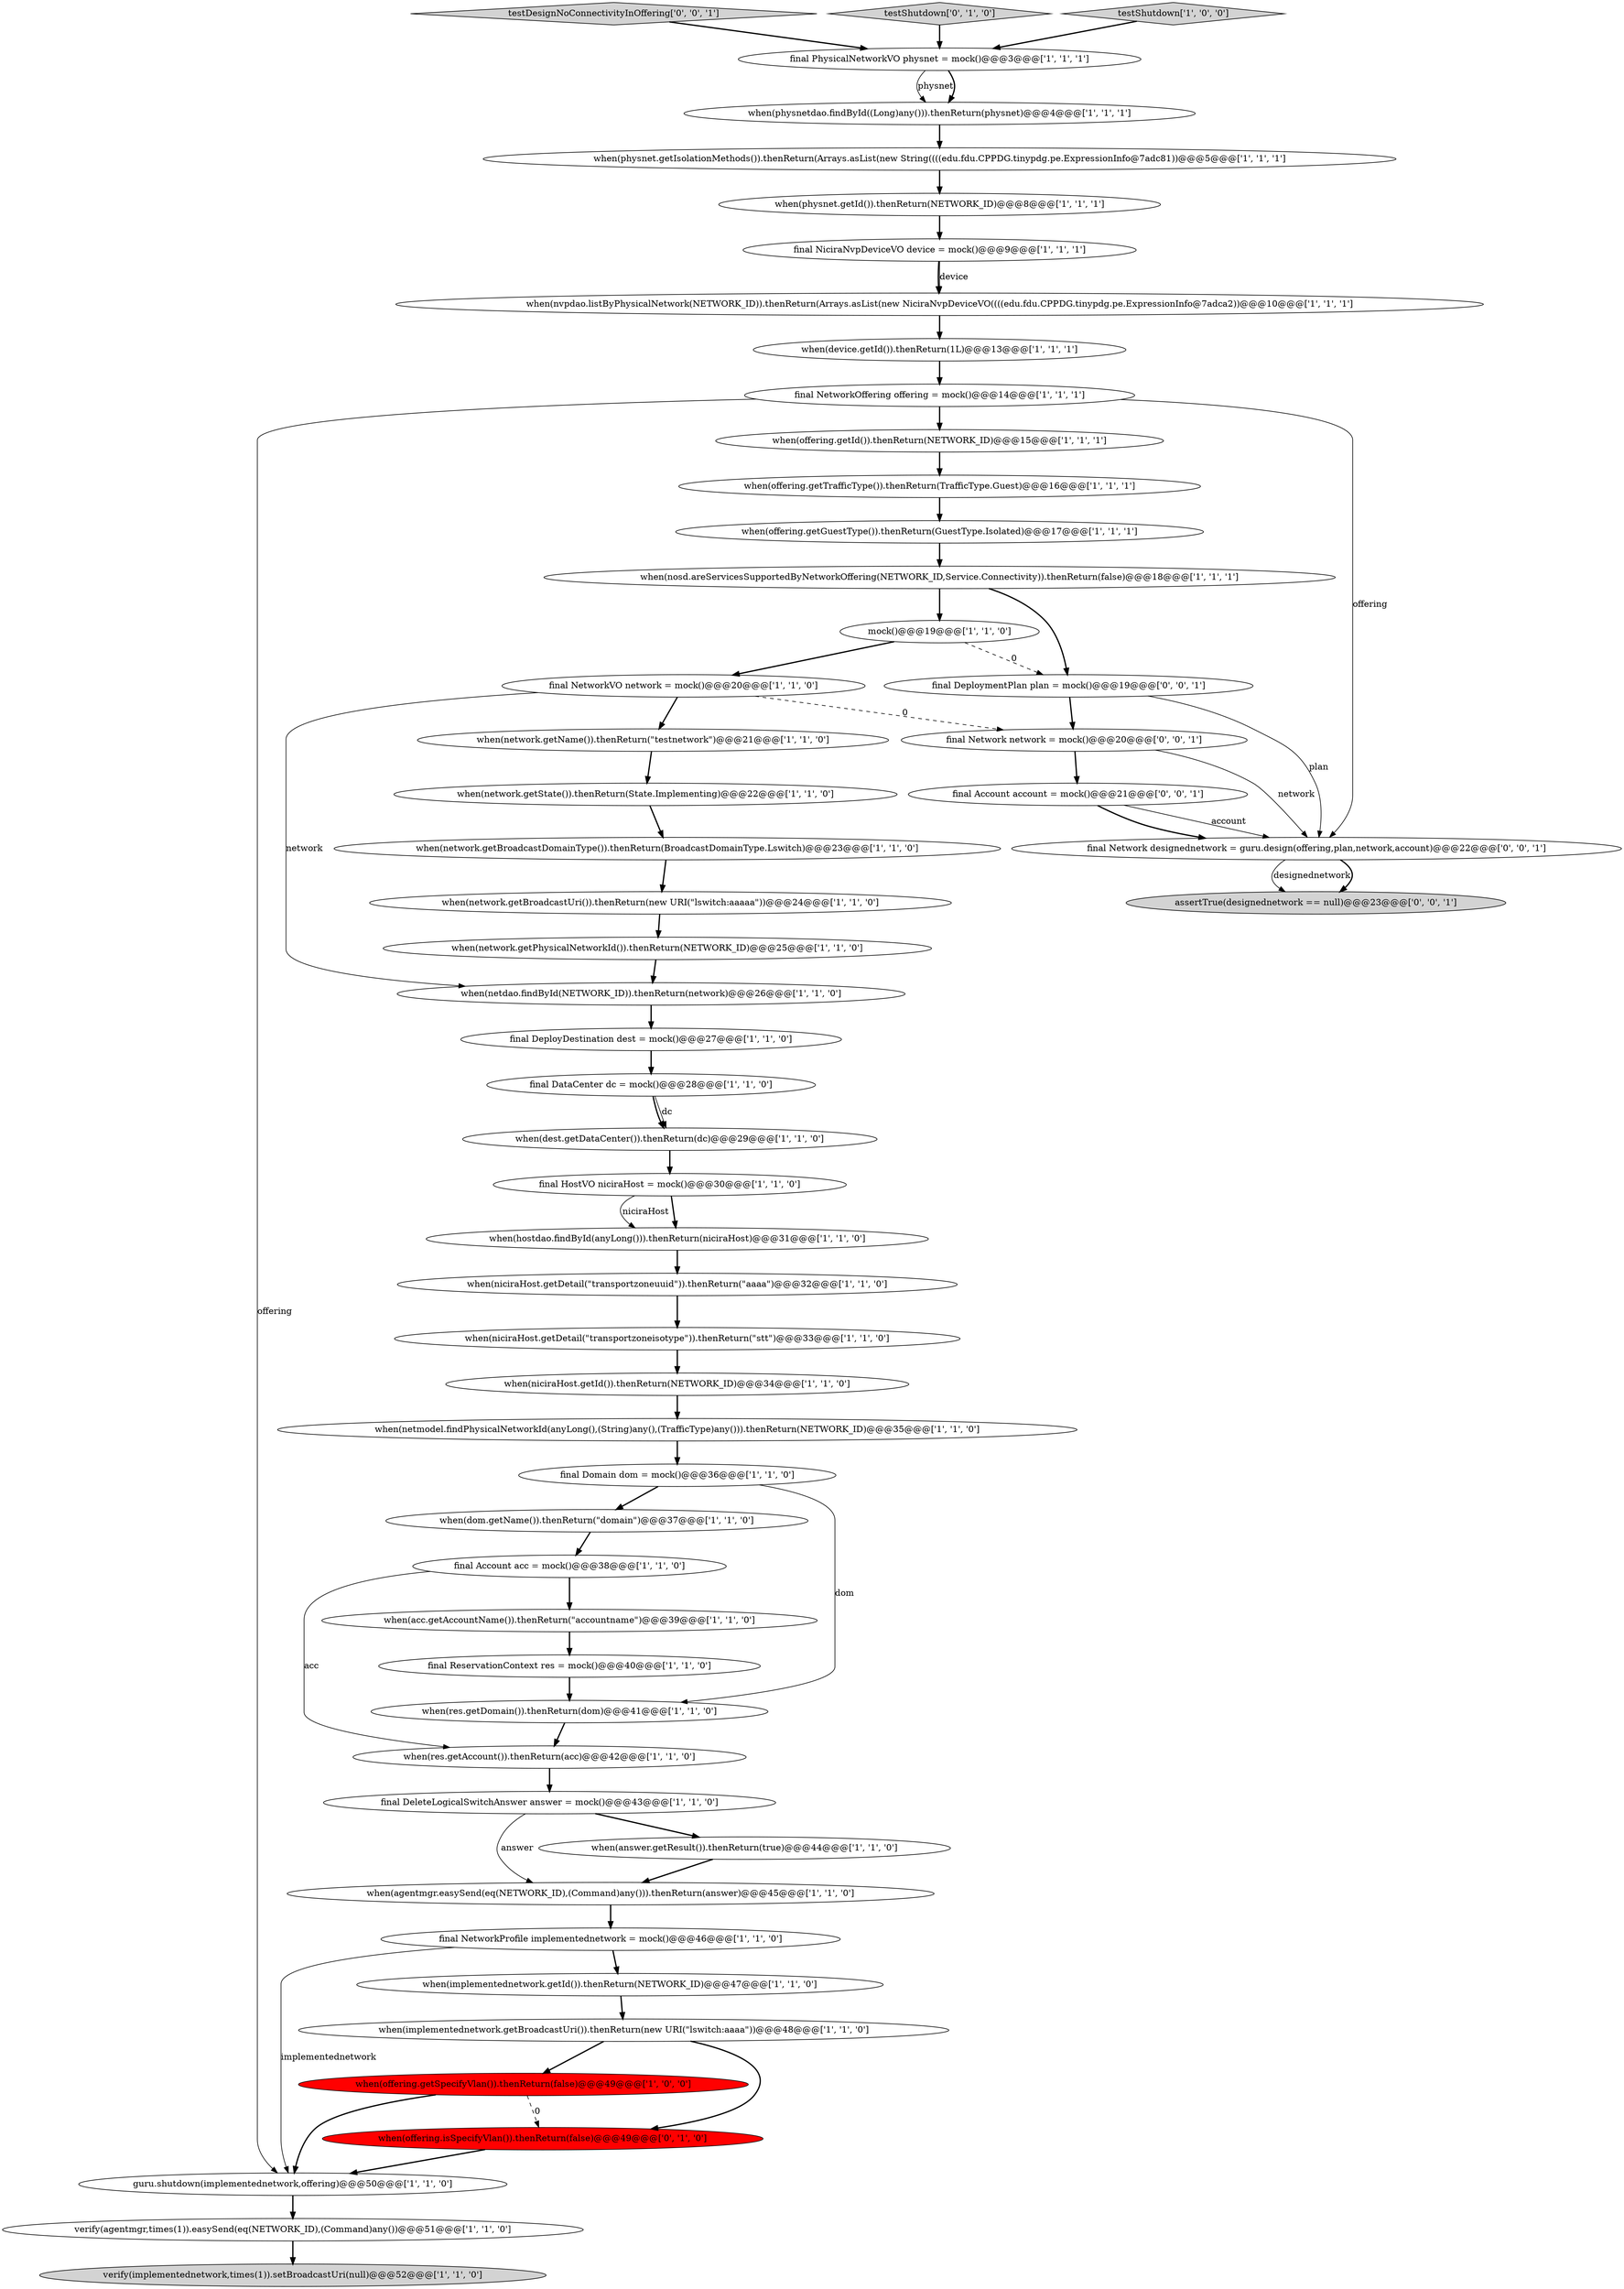 digraph {
31 [style = filled, label = "when(niciraHost.getDetail(\"transportzoneisotype\")).thenReturn(\"stt\")@@@33@@@['1', '1', '0']", fillcolor = white, shape = ellipse image = "AAA0AAABBB1BBB"];
17 [style = filled, label = "when(network.getPhysicalNetworkId()).thenReturn(NETWORK_ID)@@@25@@@['1', '1', '0']", fillcolor = white, shape = ellipse image = "AAA0AAABBB1BBB"];
51 [style = filled, label = "testDesignNoConnectivityInOffering['0', '0', '1']", fillcolor = lightgray, shape = diamond image = "AAA0AAABBB3BBB"];
10 [style = filled, label = "final DeployDestination dest = mock()@@@27@@@['1', '1', '0']", fillcolor = white, shape = ellipse image = "AAA0AAABBB1BBB"];
36 [style = filled, label = "when(netdao.findById(NETWORK_ID)).thenReturn(network)@@@26@@@['1', '1', '0']", fillcolor = white, shape = ellipse image = "AAA0AAABBB1BBB"];
29 [style = filled, label = "when(dom.getName()).thenReturn(\"domain\")@@@37@@@['1', '1', '0']", fillcolor = white, shape = ellipse image = "AAA0AAABBB1BBB"];
45 [style = filled, label = "guru.shutdown(implementednetwork,offering)@@@50@@@['1', '1', '0']", fillcolor = white, shape = ellipse image = "AAA0AAABBB1BBB"];
9 [style = filled, label = "final NetworkOffering offering = mock()@@@14@@@['1', '1', '1']", fillcolor = white, shape = ellipse image = "AAA0AAABBB1BBB"];
48 [style = filled, label = "testShutdown['0', '1', '0']", fillcolor = lightgray, shape = diamond image = "AAA0AAABBB2BBB"];
20 [style = filled, label = "final ReservationContext res = mock()@@@40@@@['1', '1', '0']", fillcolor = white, shape = ellipse image = "AAA0AAABBB1BBB"];
41 [style = filled, label = "final DataCenter dc = mock()@@@28@@@['1', '1', '0']", fillcolor = white, shape = ellipse image = "AAA0AAABBB1BBB"];
25 [style = filled, label = "when(res.getAccount()).thenReturn(acc)@@@42@@@['1', '1', '0']", fillcolor = white, shape = ellipse image = "AAA0AAABBB1BBB"];
8 [style = filled, label = "when(network.getName()).thenReturn(\"testnetwork\")@@@21@@@['1', '1', '0']", fillcolor = white, shape = ellipse image = "AAA0AAABBB1BBB"];
33 [style = filled, label = "when(niciraHost.getId()).thenReturn(NETWORK_ID)@@@34@@@['1', '1', '0']", fillcolor = white, shape = ellipse image = "AAA0AAABBB1BBB"];
1 [style = filled, label = "when(physnet.getIsolationMethods()).thenReturn(Arrays.asList(new String((((edu.fdu.CPPDG.tinypdg.pe.ExpressionInfo@7adc81))@@@5@@@['1', '1', '1']", fillcolor = white, shape = ellipse image = "AAA0AAABBB1BBB"];
13 [style = filled, label = "when(res.getDomain()).thenReturn(dom)@@@41@@@['1', '1', '0']", fillcolor = white, shape = ellipse image = "AAA0AAABBB1BBB"];
26 [style = filled, label = "when(agentmgr.easySend(eq(NETWORK_ID),(Command)any())).thenReturn(answer)@@@45@@@['1', '1', '0']", fillcolor = white, shape = ellipse image = "AAA0AAABBB1BBB"];
15 [style = filled, label = "when(nvpdao.listByPhysicalNetwork(NETWORK_ID)).thenReturn(Arrays.asList(new NiciraNvpDeviceVO((((edu.fdu.CPPDG.tinypdg.pe.ExpressionInfo@7adca2))@@@10@@@['1', '1', '1']", fillcolor = white, shape = ellipse image = "AAA0AAABBB1BBB"];
3 [style = filled, label = "final NetworkVO network = mock()@@@20@@@['1', '1', '0']", fillcolor = white, shape = ellipse image = "AAA0AAABBB1BBB"];
14 [style = filled, label = "when(offering.getId()).thenReturn(NETWORK_ID)@@@15@@@['1', '1', '1']", fillcolor = white, shape = ellipse image = "AAA0AAABBB1BBB"];
21 [style = filled, label = "testShutdown['1', '0', '0']", fillcolor = lightgray, shape = diamond image = "AAA0AAABBB1BBB"];
23 [style = filled, label = "when(offering.getSpecifyVlan()).thenReturn(false)@@@49@@@['1', '0', '0']", fillcolor = red, shape = ellipse image = "AAA1AAABBB1BBB"];
37 [style = filled, label = "when(offering.getTrafficType()).thenReturn(TrafficType.Guest)@@@16@@@['1', '1', '1']", fillcolor = white, shape = ellipse image = "AAA0AAABBB1BBB"];
42 [style = filled, label = "when(physnet.getId()).thenReturn(NETWORK_ID)@@@8@@@['1', '1', '1']", fillcolor = white, shape = ellipse image = "AAA0AAABBB1BBB"];
30 [style = filled, label = "final PhysicalNetworkVO physnet = mock()@@@3@@@['1', '1', '1']", fillcolor = white, shape = ellipse image = "AAA0AAABBB1BBB"];
50 [style = filled, label = "final Network network = mock()@@@20@@@['0', '0', '1']", fillcolor = white, shape = ellipse image = "AAA0AAABBB3BBB"];
12 [style = filled, label = "final Account acc = mock()@@@38@@@['1', '1', '0']", fillcolor = white, shape = ellipse image = "AAA0AAABBB1BBB"];
19 [style = filled, label = "final NetworkProfile implementednetwork = mock()@@@46@@@['1', '1', '0']", fillcolor = white, shape = ellipse image = "AAA0AAABBB1BBB"];
34 [style = filled, label = "when(offering.getGuestType()).thenReturn(GuestType.Isolated)@@@17@@@['1', '1', '1']", fillcolor = white, shape = ellipse image = "AAA0AAABBB1BBB"];
4 [style = filled, label = "when(nosd.areServicesSupportedByNetworkOffering(NETWORK_ID,Service.Connectivity)).thenReturn(false)@@@18@@@['1', '1', '1']", fillcolor = white, shape = ellipse image = "AAA0AAABBB1BBB"];
11 [style = filled, label = "when(dest.getDataCenter()).thenReturn(dc)@@@29@@@['1', '1', '0']", fillcolor = white, shape = ellipse image = "AAA0AAABBB1BBB"];
16 [style = filled, label = "when(implementednetwork.getId()).thenReturn(NETWORK_ID)@@@47@@@['1', '1', '0']", fillcolor = white, shape = ellipse image = "AAA0AAABBB1BBB"];
54 [style = filled, label = "final Account account = mock()@@@21@@@['0', '0', '1']", fillcolor = white, shape = ellipse image = "AAA0AAABBB3BBB"];
28 [style = filled, label = "final Domain dom = mock()@@@36@@@['1', '1', '0']", fillcolor = white, shape = ellipse image = "AAA0AAABBB1BBB"];
38 [style = filled, label = "final DeleteLogicalSwitchAnswer answer = mock()@@@43@@@['1', '1', '0']", fillcolor = white, shape = ellipse image = "AAA0AAABBB1BBB"];
46 [style = filled, label = "when(network.getState()).thenReturn(State.Implementing)@@@22@@@['1', '1', '0']", fillcolor = white, shape = ellipse image = "AAA0AAABBB1BBB"];
0 [style = filled, label = "when(network.getBroadcastUri()).thenReturn(new URI(\"lswitch:aaaaa\"))@@@24@@@['1', '1', '0']", fillcolor = white, shape = ellipse image = "AAA0AAABBB1BBB"];
40 [style = filled, label = "when(network.getBroadcastDomainType()).thenReturn(BroadcastDomainType.Lswitch)@@@23@@@['1', '1', '0']", fillcolor = white, shape = ellipse image = "AAA0AAABBB1BBB"];
47 [style = filled, label = "when(offering.isSpecifyVlan()).thenReturn(false)@@@49@@@['0', '1', '0']", fillcolor = red, shape = ellipse image = "AAA1AAABBB2BBB"];
53 [style = filled, label = "assertTrue(designednetwork == null)@@@23@@@['0', '0', '1']", fillcolor = lightgray, shape = ellipse image = "AAA0AAABBB3BBB"];
2 [style = filled, label = "verify(agentmgr,times(1)).easySend(eq(NETWORK_ID),(Command)any())@@@51@@@['1', '1', '0']", fillcolor = white, shape = ellipse image = "AAA0AAABBB1BBB"];
22 [style = filled, label = "mock()@@@19@@@['1', '1', '0']", fillcolor = white, shape = ellipse image = "AAA0AAABBB1BBB"];
49 [style = filled, label = "final DeploymentPlan plan = mock()@@@19@@@['0', '0', '1']", fillcolor = white, shape = ellipse image = "AAA0AAABBB3BBB"];
27 [style = filled, label = "verify(implementednetwork,times(1)).setBroadcastUri(null)@@@52@@@['1', '1', '0']", fillcolor = lightgray, shape = ellipse image = "AAA0AAABBB1BBB"];
44 [style = filled, label = "when(netmodel.findPhysicalNetworkId(anyLong(),(String)any(),(TrafficType)any())).thenReturn(NETWORK_ID)@@@35@@@['1', '1', '0']", fillcolor = white, shape = ellipse image = "AAA0AAABBB1BBB"];
52 [style = filled, label = "final Network designednetwork = guru.design(offering,plan,network,account)@@@22@@@['0', '0', '1']", fillcolor = white, shape = ellipse image = "AAA0AAABBB3BBB"];
6 [style = filled, label = "when(niciraHost.getDetail(\"transportzoneuuid\")).thenReturn(\"aaaa\")@@@32@@@['1', '1', '0']", fillcolor = white, shape = ellipse image = "AAA0AAABBB1BBB"];
5 [style = filled, label = "when(device.getId()).thenReturn(1L)@@@13@@@['1', '1', '1']", fillcolor = white, shape = ellipse image = "AAA0AAABBB1BBB"];
18 [style = filled, label = "final HostVO niciraHost = mock()@@@30@@@['1', '1', '0']", fillcolor = white, shape = ellipse image = "AAA0AAABBB1BBB"];
35 [style = filled, label = "when(answer.getResult()).thenReturn(true)@@@44@@@['1', '1', '0']", fillcolor = white, shape = ellipse image = "AAA0AAABBB1BBB"];
24 [style = filled, label = "when(implementednetwork.getBroadcastUri()).thenReturn(new URI(\"lswitch:aaaa\"))@@@48@@@['1', '1', '0']", fillcolor = white, shape = ellipse image = "AAA0AAABBB1BBB"];
39 [style = filled, label = "final NiciraNvpDeviceVO device = mock()@@@9@@@['1', '1', '1']", fillcolor = white, shape = ellipse image = "AAA0AAABBB1BBB"];
43 [style = filled, label = "when(hostdao.findById(anyLong())).thenReturn(niciraHost)@@@31@@@['1', '1', '0']", fillcolor = white, shape = ellipse image = "AAA0AAABBB1BBB"];
32 [style = filled, label = "when(acc.getAccountName()).thenReturn(\"accountname\")@@@39@@@['1', '1', '0']", fillcolor = white, shape = ellipse image = "AAA0AAABBB1BBB"];
7 [style = filled, label = "when(physnetdao.findById((Long)any())).thenReturn(physnet)@@@4@@@['1', '1', '1']", fillcolor = white, shape = ellipse image = "AAA0AAABBB1BBB"];
3->36 [style = solid, label="network"];
28->29 [style = bold, label=""];
13->25 [style = bold, label=""];
54->52 [style = bold, label=""];
39->15 [style = bold, label=""];
52->53 [style = solid, label="designednetwork"];
7->1 [style = bold, label=""];
20->13 [style = bold, label=""];
52->53 [style = bold, label=""];
5->9 [style = bold, label=""];
23->45 [style = bold, label=""];
0->17 [style = bold, label=""];
18->43 [style = solid, label="niciraHost"];
16->24 [style = bold, label=""];
42->39 [style = bold, label=""];
22->49 [style = dashed, label="0"];
40->0 [style = bold, label=""];
12->32 [style = bold, label=""];
51->30 [style = bold, label=""];
1->42 [style = bold, label=""];
9->45 [style = solid, label="offering"];
30->7 [style = solid, label="physnet"];
41->11 [style = bold, label=""];
21->30 [style = bold, label=""];
26->19 [style = bold, label=""];
10->41 [style = bold, label=""];
24->23 [style = bold, label=""];
28->13 [style = solid, label="dom"];
45->2 [style = bold, label=""];
24->47 [style = bold, label=""];
11->18 [style = bold, label=""];
15->5 [style = bold, label=""];
43->6 [style = bold, label=""];
49->50 [style = bold, label=""];
19->16 [style = bold, label=""];
38->26 [style = solid, label="answer"];
22->3 [style = bold, label=""];
17->36 [style = bold, label=""];
41->11 [style = solid, label="dc"];
8->46 [style = bold, label=""];
29->12 [style = bold, label=""];
23->47 [style = dashed, label="0"];
6->31 [style = bold, label=""];
3->50 [style = dashed, label="0"];
54->52 [style = solid, label="account"];
9->52 [style = solid, label="offering"];
18->43 [style = bold, label=""];
4->49 [style = bold, label=""];
30->7 [style = bold, label=""];
19->45 [style = solid, label="implementednetwork"];
37->34 [style = bold, label=""];
3->8 [style = bold, label=""];
31->33 [style = bold, label=""];
44->28 [style = bold, label=""];
9->14 [style = bold, label=""];
12->25 [style = solid, label="acc"];
34->4 [style = bold, label=""];
2->27 [style = bold, label=""];
47->45 [style = bold, label=""];
46->40 [style = bold, label=""];
25->38 [style = bold, label=""];
38->35 [style = bold, label=""];
48->30 [style = bold, label=""];
39->15 [style = solid, label="device"];
49->52 [style = solid, label="plan"];
50->52 [style = solid, label="network"];
33->44 [style = bold, label=""];
4->22 [style = bold, label=""];
32->20 [style = bold, label=""];
35->26 [style = bold, label=""];
50->54 [style = bold, label=""];
36->10 [style = bold, label=""];
14->37 [style = bold, label=""];
}
